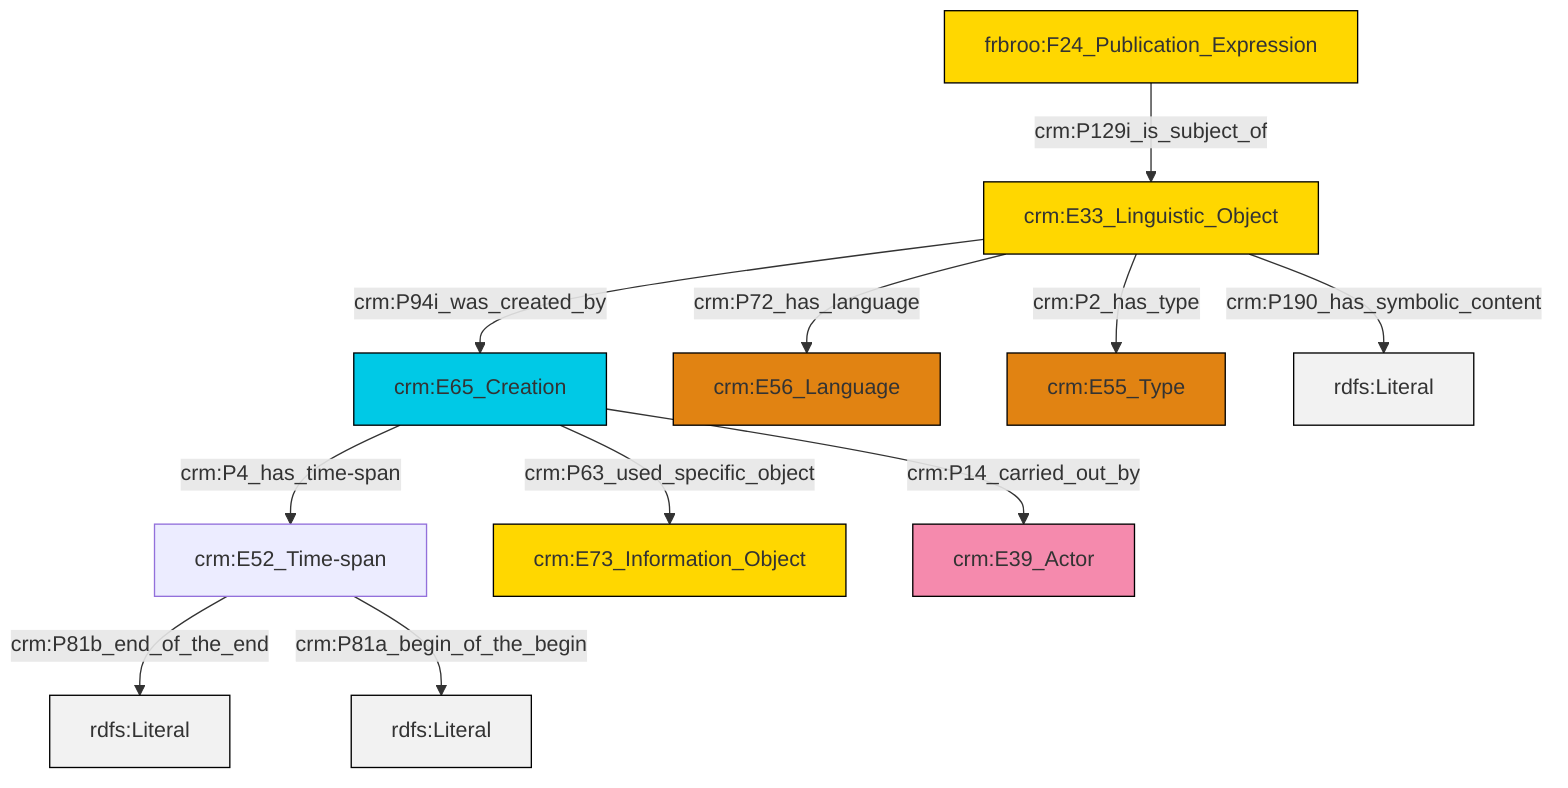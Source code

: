 graph TD
classDef Literal fill:#f2f2f2,stroke:#000000;
classDef CRM_Entity fill:#FFFFFF,stroke:#000000;
classDef Temporal_Entity fill:#00C9E6, stroke:#000000;
classDef Type fill:#E18312, stroke:#000000;
classDef Time-Span fill:#2C9C91, stroke:#000000;
classDef Appellation fill:#FFEB7F, stroke:#000000;
classDef Place fill:#008836, stroke:#000000;
classDef Persistent_Item fill:#B266B2, stroke:#000000;
classDef Conceptual_Object fill:#FFD700, stroke:#000000;
classDef Physical_Thing fill:#D2B48C, stroke:#000000;
classDef Actor fill:#f58aad, stroke:#000000;
classDef PC_Classes fill:#4ce600, stroke:#000000;
classDef Multi fill:#cccccc,stroke:#000000;

0["frbroo:F24_Publication_Expression"]:::Conceptual_Object -->|crm:P129i_is_subject_of| 1["crm:E33_Linguistic_Object"]:::Conceptual_Object
2["crm:E52_Time-span"]:::Default -->|crm:P81b_end_of_the_end| 3[rdfs:Literal]:::Literal
7["crm:E65_Creation"]:::Temporal_Entity -->|crm:P14_carried_out_by| 9["crm:E39_Actor"]:::Actor
1["crm:E33_Linguistic_Object"]:::Conceptual_Object -->|crm:P72_has_language| 10["crm:E56_Language"]:::Type
7["crm:E65_Creation"]:::Temporal_Entity -->|crm:P63_used_specific_object| 5["crm:E73_Information_Object"]:::Conceptual_Object
2["crm:E52_Time-span"]:::Default -->|crm:P81a_begin_of_the_begin| 14[rdfs:Literal]:::Literal
7["crm:E65_Creation"]:::Temporal_Entity -->|crm:P4_has_time-span| 2["crm:E52_Time-span"]:::Default
1["crm:E33_Linguistic_Object"]:::Conceptual_Object -->|crm:P2_has_type| 11["crm:E55_Type"]:::Type
1["crm:E33_Linguistic_Object"]:::Conceptual_Object -->|crm:P190_has_symbolic_content| 15[rdfs:Literal]:::Literal
1["crm:E33_Linguistic_Object"]:::Conceptual_Object -->|crm:P94i_was_created_by| 7["crm:E65_Creation"]:::Temporal_Entity